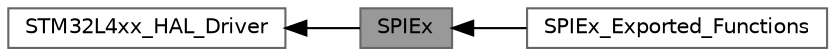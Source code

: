digraph "SPIEx"
{
 // LATEX_PDF_SIZE
  bgcolor="transparent";
  edge [fontname=Helvetica,fontsize=10,labelfontname=Helvetica,labelfontsize=10];
  node [fontname=Helvetica,fontsize=10,shape=box,height=0.2,width=0.4];
  rankdir=LR;
  Node1 [id="Node000001",label="SPIEx",height=0.2,width=0.4,color="gray40", fillcolor="grey60", style="filled", fontcolor="black",tooltip="SPI Extended HAL module driver"];
  Node3 [id="Node000003",label="SPIEx_Exported_Functions",height=0.2,width=0.4,color="grey40", fillcolor="white", style="filled",URL="$group___s_p_i_ex___exported___functions.html",tooltip=" "];
  Node2 [id="Node000002",label="STM32L4xx_HAL_Driver",height=0.2,width=0.4,color="grey40", fillcolor="white", style="filled",URL="$group___s_t_m32_l4xx___h_a_l___driver.html",tooltip=" "];
  Node2->Node1 [shape=plaintext, dir="back", style="solid"];
  Node1->Node3 [shape=plaintext, dir="back", style="solid"];
}
